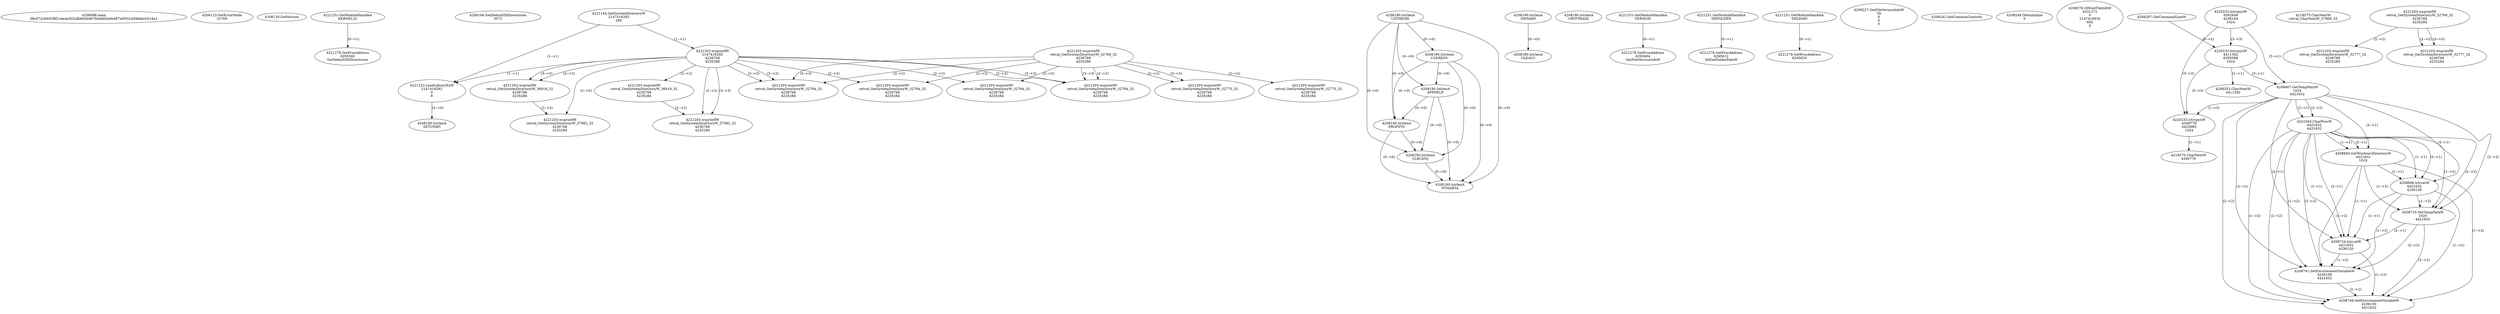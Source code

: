 // Global SCDG with merge call
digraph {
	0 [label="4208088.main
08c672cbfc638f1cde4a502afb6b0b907b0a665a6b487a9552cbf48abcb516a1"]
	1 [label="4208123.SetErrorMode
32769"]
	2 [label="4208129.GetVersion
"]
	3 [label="4221251.GetModuleHandleA
KERNEL32"]
	4 [label="4221278.GetProcAddress
6295592
SetDefaultDllDirectories"]
	3 -> 4 [label="(0-->1)"]
	5 [label="4208166.SetDefaultDllDirectories
3072"]
	6 [label="4221144.GetSystemDirectoryW
2147416292
260"]
	7 [label="4221203.wsprintfW
2147416292
4236768
4235286"]
	6 -> 7 [label="(1-->1)"]
	8 [label="4221223.LoadLibraryExW
2147416292
0
8"]
	6 -> 8 [label="(1-->1)"]
	7 -> 8 [label="(1-->1)"]
	9 [label="4208180.lstrlenA
UXTHEME"]
	10 [label="4208180.lstrlenA
USERENV"]
	9 -> 10 [label="(0-->0)"]
	11 [label="4208180.lstrlenA
SETUPAPI"]
	8 -> 11 [label="(3-->0)"]
	12 [label="4221203.wsprintfW
retval_GetSystemDirectoryW_36918_32
4236768
4235286"]
	7 -> 12 [label="(2-->2)"]
	7 -> 12 [label="(3-->3)"]
	13 [label="4208180.lstrlenA
APPHELP"]
	9 -> 13 [label="(0-->0)"]
	10 -> 13 [label="(0-->0)"]
	14 [label="4208180.lstrlenA
PROPSYS"]
	9 -> 14 [label="(0-->0)"]
	10 -> 14 [label="(0-->0)"]
	13 -> 14 [label="(0-->0)"]
	15 [label="4208180.lstrlenA
DWMAPI"]
	16 [label="4208180.lstrlenA
CRYPTBASE"]
	17 [label="4208180.lstrlenA
OLEACC"]
	15 -> 17 [label="(0-->0)"]
	18 [label="4208180.lstrlenA
CLBCATQ"]
	9 -> 18 [label="(0-->0)"]
	10 -> 18 [label="(0-->0)"]
	13 -> 18 [label="(0-->0)"]
	14 -> 18 [label="(0-->0)"]
	19 [label="4221203.wsprintfW
retval_GetSystemDirectoryW_37862_32
4236768
4235284"]
	7 -> 19 [label="(2-->2)"]
	12 -> 19 [label="(2-->2)"]
	20 [label="4208180.lstrlenA
NTMARTA"]
	9 -> 20 [label="(0-->0)"]
	10 -> 20 [label="(0-->0)"]
	13 -> 20 [label="(0-->0)"]
	14 -> 20 [label="(0-->0)"]
	18 -> 20 [label="(0-->0)"]
	21 [label="4221251.GetModuleHandleA
VERSION"]
	22 [label="4221278.GetProcAddress
6295604
GetFileVersionInfoW"]
	21 -> 22 [label="(0-->1)"]
	23 [label="4221251.GetModuleHandleA
SHFOLDER"]
	24 [label="4221278.GetProcAddress
6295612
SHGetFolderPathW"]
	23 -> 24 [label="(0-->1)"]
	25 [label="4221251.GetModuleHandleA
SHLWAPI"]
	26 [label="4221278.GetProcAddress
6295620
"]
	25 -> 26 [label="(0-->1)"]
	27 [label="4208227.GetFileVersionInfoW
30
0
0
0"]
	28 [label="4208241.InitCommonControls
"]
	29 [label="4208248.OleInitialize
0"]
	30 [label="4208276.SHGetFileInfoW
4331272
0
2147416932
692
0"]
	31 [label="4220233.lstrcpynW
4362848
4236164
1024"]
	32 [label="4208297.GetCommandLineW
"]
	33 [label="4220233.lstrcpynW
4411392
6295588
1024"]
	32 -> 33 [label="(0-->2)"]
	31 -> 33 [label="(3-->3)"]
	34 [label="4208353.CharNextW
4411392"]
	33 -> 34 [label="(1-->1)"]
	35 [label="4208667.GetTempPathW
1024
4421632"]
	31 -> 35 [label="(3-->1)"]
	33 -> 35 [label="(3-->1)"]
	36 [label="4221045.CharPrevW
4421632
4421632"]
	35 -> 36 [label="(2-->1)"]
	35 -> 36 [label="(2-->2)"]
	37 [label="4208684.GetWindowsDirectoryW
4421632
1019"]
	35 -> 37 [label="(2-->1)"]
	36 -> 37 [label="(1-->1)"]
	36 -> 37 [label="(2-->1)"]
	38 [label="4208696.lstrcatW
4421632
4236128"]
	35 -> 38 [label="(2-->1)"]
	36 -> 38 [label="(1-->1)"]
	36 -> 38 [label="(2-->1)"]
	37 -> 38 [label="(1-->1)"]
	39 [label="4208716.GetTempPathW
1020
4421632"]
	35 -> 39 [label="(2-->2)"]
	36 -> 39 [label="(1-->2)"]
	36 -> 39 [label="(2-->2)"]
	37 -> 39 [label="(1-->2)"]
	38 -> 39 [label="(1-->2)"]
	40 [label="4208724.lstrcatW
4421632
4236120"]
	35 -> 40 [label="(2-->1)"]
	36 -> 40 [label="(1-->1)"]
	36 -> 40 [label="(2-->1)"]
	37 -> 40 [label="(1-->1)"]
	38 -> 40 [label="(1-->1)"]
	39 -> 40 [label="(2-->1)"]
	41 [label="4208741.SetEnvironmentVariableW
4236108
4421632"]
	35 -> 41 [label="(2-->2)"]
	36 -> 41 [label="(1-->2)"]
	36 -> 41 [label="(2-->2)"]
	37 -> 41 [label="(1-->2)"]
	38 -> 41 [label="(1-->2)"]
	39 -> 41 [label="(2-->2)"]
	40 -> 41 [label="(1-->2)"]
	42 [label="4208749.SetEnvironmentVariableW
4236100
4421632"]
	35 -> 42 [label="(2-->2)"]
	36 -> 42 [label="(1-->2)"]
	36 -> 42 [label="(2-->2)"]
	37 -> 42 [label="(1-->2)"]
	38 -> 42 [label="(1-->2)"]
	39 -> 42 [label="(2-->2)"]
	40 -> 42 [label="(1-->2)"]
	41 -> 42 [label="(2-->2)"]
	43 [label="4220233.lstrcpynW
4349776
4423680
1024"]
	31 -> 43 [label="(3-->3)"]
	33 -> 43 [label="(3-->3)"]
	35 -> 43 [label="(1-->3)"]
	44 [label="4218570.CharNextW
4349776"]
	43 -> 44 [label="(1-->1)"]
	45 [label="4218575.CharNextW
retval_CharNextW_37966_32"]
	46 [label="4221203.wsprintfW
retval_GetSystemDirectoryW_36918_32
4236768
4235284"]
	7 -> 46 [label="(2-->2)"]
	47 [label="4221203.wsprintfW
retval_GetSystemDirectoryW_37582_32
4236768
4235286"]
	7 -> 47 [label="(2-->2)"]
	46 -> 47 [label="(2-->2)"]
	7 -> 47 [label="(3-->3)"]
	48 [label="4221203.wsprintfW
retval_GetSystemDirectoryW_32769_32
4236768
4235286"]
	49 [label="4221203.wsprintfW
retval_GetSystemDirectoryW_32775_32
4236768
4235286"]
	48 -> 49 [label="(2-->2)"]
	48 -> 49 [label="(3-->3)"]
	50 [label="4221203.wsprintfW
retval_GetSystemDirectoryW_32775_32
4236768
4235284"]
	48 -> 50 [label="(2-->2)"]
	51 [label="4221203.wsprintfW
retval_GetSystemDirectoryW_32784_32
4236768
4235286"]
	7 -> 51 [label="(2-->2)"]
	48 -> 51 [label="(2-->2)"]
	7 -> 51 [label="(3-->3)"]
	48 -> 51 [label="(3-->3)"]
	52 [label="4221203.wsprintfW
retval_GetSystemDirectoryW_32784_32
4236768
4235284"]
	7 -> 52 [label="(2-->2)"]
	48 -> 52 [label="(2-->2)"]
	53 [label="4221203.wsprintfW
retval_GetSystemDirectoryW_32794_32
4236768
4235286"]
	7 -> 53 [label="(2-->2)"]
	48 -> 53 [label="(2-->2)"]
	7 -> 53 [label="(3-->3)"]
	48 -> 53 [label="(3-->3)"]
	54 [label="4221203.wsprintfW
retval_GetSystemDirectoryW_32769_32
4236768
4235284"]
	55 [label="4221203.wsprintfW
retval_GetSystemDirectoryW_32777_32
4236768
4235286"]
	54 -> 55 [label="(2-->2)"]
	56 [label="4221203.wsprintfW
retval_GetSystemDirectoryW_32777_32
4236768
4235284"]
	54 -> 56 [label="(2-->2)"]
	54 -> 56 [label="(3-->3)"]
	57 [label="4221203.wsprintfW
retval_GetSystemDirectoryW_32794_32
4236768
4235284"]
	7 -> 57 [label="(2-->2)"]
	48 -> 57 [label="(2-->2)"]
}
